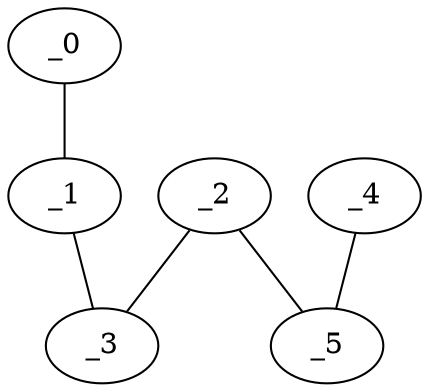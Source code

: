 graph HP1_0073 {
	_0	 [x="0.545524",
		y="3.33613"];
	_1	 [x="1.06776",
		y="0.680459"];
	_0 -- _1;
	_3	 [x="1.96224",
		y="2.8916"];
	_1 -- _3;
	_2	 [x="1.92001",
		y="0.673233"];
	_2 -- _3;
	_5	 [x="2.52548",
		y="1.63045"];
	_2 -- _5;
	_4	 [x="0.923569",
		y="1.86946"];
	_4 -- _5;
}
